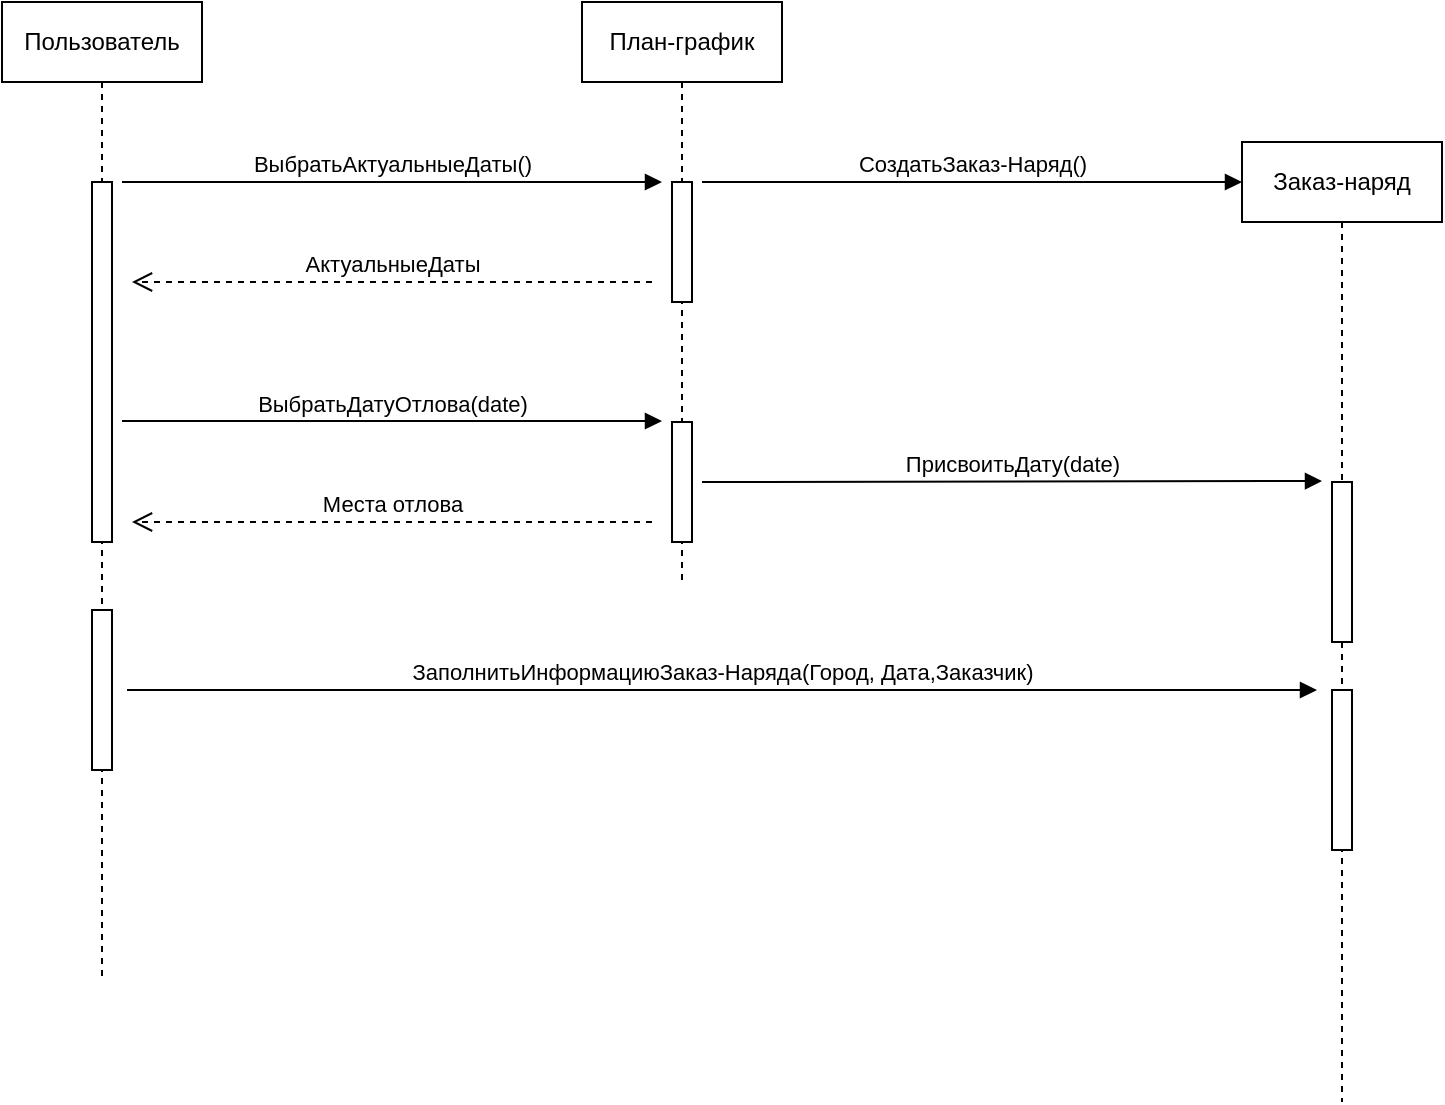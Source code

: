<mxfile version="10.8.0" type="device"><diagram id="5R6VGDYBokuM3xtO2wWf" name="Page-1"><mxGraphModel dx="898" dy="628" grid="1" gridSize="10" guides="1" tooltips="1" connect="1" arrows="1" fold="1" page="1" pageScale="1" pageWidth="827" pageHeight="1169" math="0" shadow="0"><root><mxCell id="0"/><mxCell id="1" parent="0"/><mxCell id="8Hj9px4t-ldY9PKnkWV3-1" value="Пользователь" style="shape=umlLifeline;perimeter=lifelinePerimeter;whiteSpace=wrap;html=1;container=1;collapsible=0;recursiveResize=0;outlineConnect=0;" vertex="1" parent="1"><mxGeometry x="110" y="40" width="100" height="490" as="geometry"/></mxCell><mxCell id="8Hj9px4t-ldY9PKnkWV3-4" value="" style="html=1;points=[];perimeter=orthogonalPerimeter;" vertex="1" parent="8Hj9px4t-ldY9PKnkWV3-1"><mxGeometry x="45" y="90" width="10" height="180" as="geometry"/></mxCell><mxCell id="8Hj9px4t-ldY9PKnkWV3-16" value="" style="html=1;points=[];perimeter=orthogonalPerimeter;" vertex="1" parent="8Hj9px4t-ldY9PKnkWV3-1"><mxGeometry x="45" y="304" width="10" height="80" as="geometry"/></mxCell><mxCell id="8Hj9px4t-ldY9PKnkWV3-3" value="План-график" style="shape=umlLifeline;perimeter=lifelinePerimeter;whiteSpace=wrap;html=1;container=1;collapsible=0;recursiveResize=0;outlineConnect=0;" vertex="1" parent="1"><mxGeometry x="400" y="40" width="100" height="290" as="geometry"/></mxCell><mxCell id="8Hj9px4t-ldY9PKnkWV3-9" value="" style="html=1;points=[];perimeter=orthogonalPerimeter;" vertex="1" parent="8Hj9px4t-ldY9PKnkWV3-3"><mxGeometry x="45" y="210" width="10" height="60" as="geometry"/></mxCell><mxCell id="8Hj9px4t-ldY9PKnkWV3-5" value="" style="html=1;points=[];perimeter=orthogonalPerimeter;" vertex="1" parent="1"><mxGeometry x="445" y="130" width="10" height="60" as="geometry"/></mxCell><mxCell id="8Hj9px4t-ldY9PKnkWV3-6" value="ВыбратьАктуальныеДаты()" style="html=1;verticalAlign=bottom;endArrow=block;" edge="1" parent="1"><mxGeometry width="80" relative="1" as="geometry"><mxPoint x="170" y="130" as="sourcePoint"/><mxPoint x="440" y="130" as="targetPoint"/></mxGeometry></mxCell><mxCell id="8Hj9px4t-ldY9PKnkWV3-8" value="АктуальныеДаты" style="html=1;verticalAlign=bottom;endArrow=open;dashed=1;endSize=8;" edge="1" parent="1"><mxGeometry relative="1" as="geometry"><mxPoint x="435" y="180" as="sourcePoint"/><mxPoint x="175" y="180" as="targetPoint"/></mxGeometry></mxCell><mxCell id="8Hj9px4t-ldY9PKnkWV3-10" value="ВыбратьДатуОтлова(date)" style="html=1;verticalAlign=bottom;endArrow=block;" edge="1" parent="1"><mxGeometry width="80" relative="1" as="geometry"><mxPoint x="170" y="249.5" as="sourcePoint"/><mxPoint x="440" y="249.5" as="targetPoint"/></mxGeometry></mxCell><mxCell id="8Hj9px4t-ldY9PKnkWV3-11" value="Места отлова" style="html=1;verticalAlign=bottom;endArrow=open;dashed=1;endSize=8;" edge="1" parent="1"><mxGeometry relative="1" as="geometry"><mxPoint x="435" y="300" as="sourcePoint"/><mxPoint x="175" y="300" as="targetPoint"/></mxGeometry></mxCell><mxCell id="8Hj9px4t-ldY9PKnkWV3-12" value="&lt;span&gt;ЗаполнитьИнформациюЗаказ-Наряда(Город, Дата,Заказчик)&lt;/span&gt;" style="html=1;verticalAlign=bottom;endArrow=block;" edge="1" parent="1"><mxGeometry width="80" relative="1" as="geometry"><mxPoint x="172.5" y="384" as="sourcePoint"/><mxPoint x="767.5" y="384" as="targetPoint"/></mxGeometry></mxCell><mxCell id="8Hj9px4t-ldY9PKnkWV3-2" value="Заказ-наряд" style="shape=umlLifeline;perimeter=lifelinePerimeter;whiteSpace=wrap;html=1;container=1;collapsible=0;recursiveResize=0;outlineConnect=0;" vertex="1" parent="1"><mxGeometry x="730" y="110" width="100" height="480" as="geometry"/></mxCell><mxCell id="8Hj9px4t-ldY9PKnkWV3-13" value="" style="html=1;points=[];perimeter=orthogonalPerimeter;" vertex="1" parent="8Hj9px4t-ldY9PKnkWV3-2"><mxGeometry x="45" y="170" width="10" height="80" as="geometry"/></mxCell><mxCell id="8Hj9px4t-ldY9PKnkWV3-21" value="" style="html=1;points=[];perimeter=orthogonalPerimeter;" vertex="1" parent="8Hj9px4t-ldY9PKnkWV3-2"><mxGeometry x="45" y="274" width="10" height="80" as="geometry"/></mxCell><mxCell id="8Hj9px4t-ldY9PKnkWV3-17" value="СоздатьЗаказ-Наряд()" style="html=1;verticalAlign=bottom;endArrow=block;" edge="1" parent="1"><mxGeometry width="80" relative="1" as="geometry"><mxPoint x="460" y="130" as="sourcePoint"/><mxPoint x="730" y="130" as="targetPoint"/></mxGeometry></mxCell><mxCell id="8Hj9px4t-ldY9PKnkWV3-18" value="ПрисвоитьДату(date)" style="html=1;verticalAlign=bottom;endArrow=block;" edge="1" parent="1"><mxGeometry width="80" relative="1" as="geometry"><mxPoint x="460" y="280" as="sourcePoint"/><mxPoint x="770" y="279.5" as="targetPoint"/></mxGeometry></mxCell></root></mxGraphModel></diagram></mxfile>